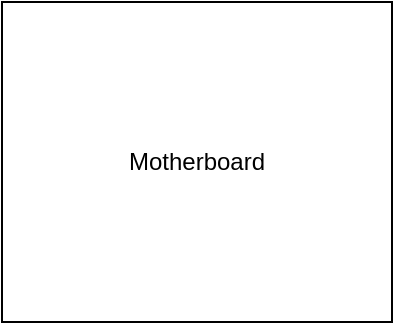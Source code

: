 <mxfile version="16.6.6" type="github">
  <diagram id="fWAylGaQLFtinorT4Src" name="Page-1">
    <mxGraphModel dx="568" dy="506" grid="1" gridSize="100" guides="1" tooltips="1" connect="1" arrows="1" fold="1" page="1" pageScale="1" pageWidth="850" pageHeight="1100" background="#FFFFFF" math="0" shadow="0">
      <root>
        <mxCell id="0" />
        <mxCell id="1" parent="0" />
        <mxCell id="WaaBqBqUO06MXRlBcnNF-1" value="Motherboard" style="rounded=0;whiteSpace=wrap;html=1;" vertex="1" parent="1">
          <mxGeometry x="105" y="100" width="195" height="160" as="geometry" />
        </mxCell>
      </root>
    </mxGraphModel>
  </diagram>
</mxfile>
